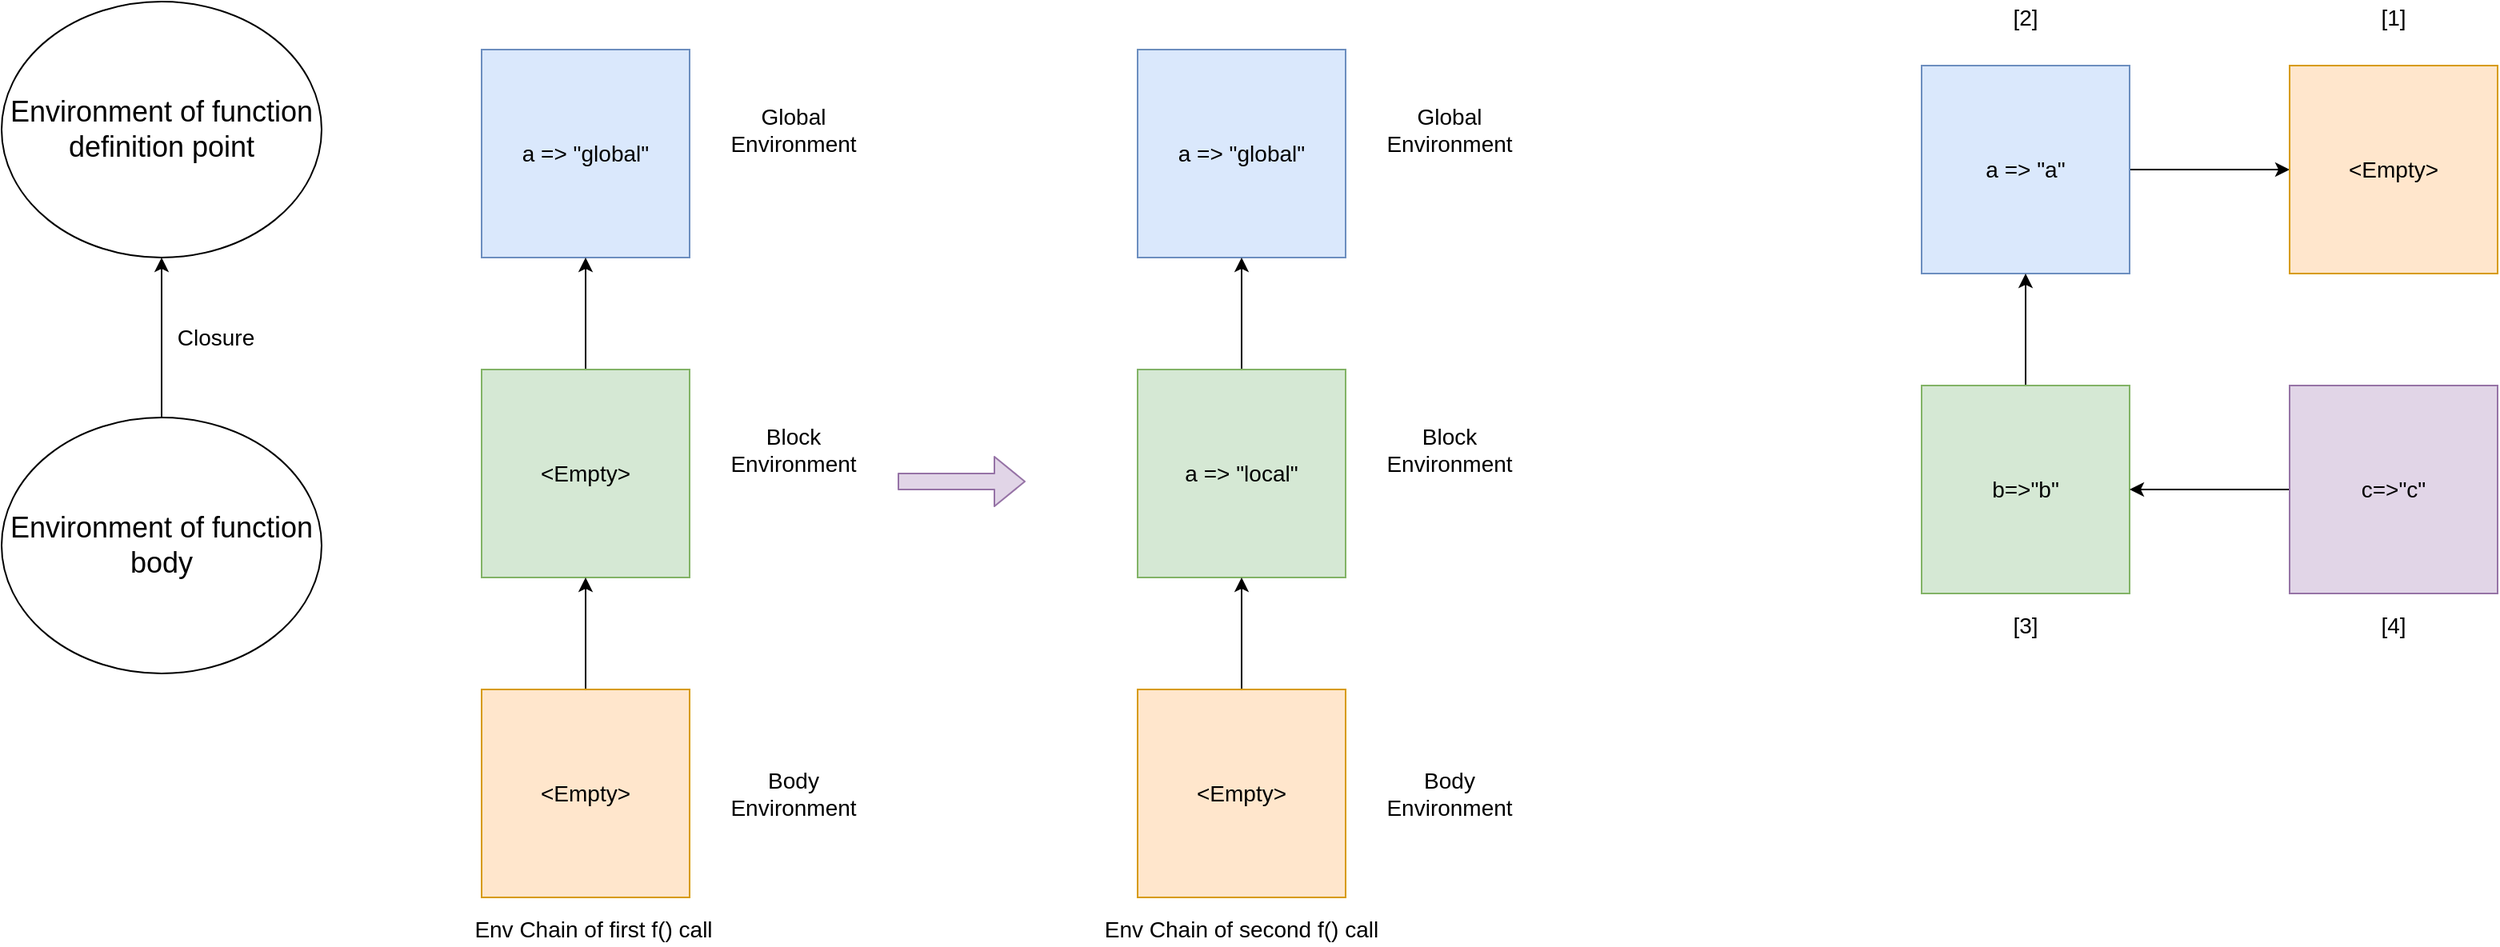 <mxfile version="14.1.3" type="device"><diagram id="OzODxmtCckw1qG4cJDae" name="Page-1"><mxGraphModel dx="965" dy="609" grid="1" gridSize="10" guides="1" tooltips="1" connect="1" arrows="1" fold="1" page="1" pageScale="1" pageWidth="827" pageHeight="1169" math="0" shadow="0"><root><mxCell id="0"/><mxCell id="1" parent="0"/><mxCell id="OMtllXTxODF85Gtkiroi-1" value="&lt;font style=&quot;font-size: 18px&quot;&gt;Environment of function definition point&lt;/font&gt;" style="ellipse;whiteSpace=wrap;html=1;" vertex="1" parent="1"><mxGeometry x="280" y="100" width="200" height="160" as="geometry"/></mxCell><mxCell id="OMtllXTxODF85Gtkiroi-4" style="edgeStyle=orthogonalEdgeStyle;rounded=0;orthogonalLoop=1;jettySize=auto;html=1;entryX=0.5;entryY=1;entryDx=0;entryDy=0;curved=1;" edge="1" parent="1" source="OMtllXTxODF85Gtkiroi-3" target="OMtllXTxODF85Gtkiroi-1"><mxGeometry relative="1" as="geometry"/></mxCell><mxCell id="OMtllXTxODF85Gtkiroi-3" value="&lt;span style=&quot;font-size: 18px&quot;&gt;Environment of function body&lt;/span&gt;" style="ellipse;whiteSpace=wrap;html=1;" vertex="1" parent="1"><mxGeometry x="280" y="360" width="200" height="160" as="geometry"/></mxCell><mxCell id="OMtllXTxODF85Gtkiroi-5" value="&lt;font style=&quot;font-size: 14px&quot;&gt;Closure&lt;/font&gt;" style="text;html=1;strokeColor=none;fillColor=none;align=center;verticalAlign=middle;whiteSpace=wrap;rounded=0;" vertex="1" parent="1"><mxGeometry x="379" y="300" width="70" height="20" as="geometry"/></mxCell><mxCell id="OMtllXTxODF85Gtkiroi-6" value="&lt;font style=&quot;font-size: 14px&quot;&gt;a =&amp;gt; &quot;global&quot;&lt;/font&gt;" style="whiteSpace=wrap;html=1;aspect=fixed;fillColor=#dae8fc;strokeColor=#6c8ebf;" vertex="1" parent="1"><mxGeometry x="580" y="130" width="130" height="130" as="geometry"/></mxCell><mxCell id="OMtllXTxODF85Gtkiroi-7" value="&lt;font style=&quot;font-size: 14px&quot;&gt;Global Environment&lt;/font&gt;" style="text;html=1;strokeColor=none;fillColor=none;align=center;verticalAlign=middle;whiteSpace=wrap;rounded=0;" vertex="1" parent="1"><mxGeometry x="740" y="170" width="70" height="20" as="geometry"/></mxCell><mxCell id="OMtllXTxODF85Gtkiroi-11" style="rounded=0;orthogonalLoop=1;jettySize=auto;html=1;entryX=0.5;entryY=1;entryDx=0;entryDy=0;" edge="1" parent="1" source="OMtllXTxODF85Gtkiroi-8" target="OMtllXTxODF85Gtkiroi-6"><mxGeometry relative="1" as="geometry"/></mxCell><mxCell id="OMtllXTxODF85Gtkiroi-8" value="&lt;span style=&quot;font-size: 14px&quot;&gt;&amp;lt;Empty&amp;gt;&lt;/span&gt;" style="whiteSpace=wrap;html=1;aspect=fixed;fillColor=#d5e8d4;strokeColor=#82b366;" vertex="1" parent="1"><mxGeometry x="580" y="330" width="130" height="130" as="geometry"/></mxCell><mxCell id="OMtllXTxODF85Gtkiroi-9" value="&lt;font style=&quot;font-size: 14px&quot;&gt;Block Environment&lt;/font&gt;" style="text;html=1;strokeColor=none;fillColor=none;align=center;verticalAlign=middle;whiteSpace=wrap;rounded=0;" vertex="1" parent="1"><mxGeometry x="740" y="370" width="70" height="20" as="geometry"/></mxCell><mxCell id="OMtllXTxODF85Gtkiroi-13" style="edgeStyle=none;rounded=0;orthogonalLoop=1;jettySize=auto;html=1;entryX=0.5;entryY=1;entryDx=0;entryDy=0;" edge="1" parent="1" source="OMtllXTxODF85Gtkiroi-12" target="OMtllXTxODF85Gtkiroi-8"><mxGeometry relative="1" as="geometry"/></mxCell><mxCell id="OMtllXTxODF85Gtkiroi-12" value="&lt;span style=&quot;font-size: 14px&quot;&gt;&amp;lt;Empty&amp;gt;&lt;/span&gt;" style="whiteSpace=wrap;html=1;aspect=fixed;fillColor=#ffe6cc;strokeColor=#d79b00;" vertex="1" parent="1"><mxGeometry x="580" y="530" width="130" height="130" as="geometry"/></mxCell><mxCell id="OMtllXTxODF85Gtkiroi-14" value="&lt;font style=&quot;font-size: 14px&quot;&gt;a =&amp;gt; &quot;global&quot;&lt;/font&gt;" style="whiteSpace=wrap;html=1;aspect=fixed;fillColor=#dae8fc;strokeColor=#6c8ebf;" vertex="1" parent="1"><mxGeometry x="990" y="130" width="130" height="130" as="geometry"/></mxCell><mxCell id="OMtllXTxODF85Gtkiroi-15" value="&lt;font style=&quot;font-size: 14px&quot;&gt;Global Environment&lt;/font&gt;" style="text;html=1;strokeColor=none;fillColor=none;align=center;verticalAlign=middle;whiteSpace=wrap;rounded=0;" vertex="1" parent="1"><mxGeometry x="1150" y="170" width="70" height="20" as="geometry"/></mxCell><mxCell id="OMtllXTxODF85Gtkiroi-16" style="rounded=0;orthogonalLoop=1;jettySize=auto;html=1;entryX=0.5;entryY=1;entryDx=0;entryDy=0;" edge="1" parent="1" source="OMtllXTxODF85Gtkiroi-17" target="OMtllXTxODF85Gtkiroi-14"><mxGeometry relative="1" as="geometry"/></mxCell><mxCell id="OMtllXTxODF85Gtkiroi-17" value="&lt;font style=&quot;font-size: 14px&quot;&gt;a =&amp;gt; &quot;local&quot;&lt;/font&gt;" style="whiteSpace=wrap;html=1;aspect=fixed;fillColor=#d5e8d4;strokeColor=#82b366;" vertex="1" parent="1"><mxGeometry x="990" y="330" width="130" height="130" as="geometry"/></mxCell><mxCell id="OMtllXTxODF85Gtkiroi-18" value="&lt;font style=&quot;font-size: 14px&quot;&gt;Block Environment&lt;/font&gt;" style="text;html=1;strokeColor=none;fillColor=none;align=center;verticalAlign=middle;whiteSpace=wrap;rounded=0;" vertex="1" parent="1"><mxGeometry x="1150" y="370" width="70" height="20" as="geometry"/></mxCell><mxCell id="OMtllXTxODF85Gtkiroi-19" style="edgeStyle=none;rounded=0;orthogonalLoop=1;jettySize=auto;html=1;entryX=0.5;entryY=1;entryDx=0;entryDy=0;" edge="1" parent="1" source="OMtllXTxODF85Gtkiroi-20" target="OMtllXTxODF85Gtkiroi-17"><mxGeometry relative="1" as="geometry"/></mxCell><mxCell id="OMtllXTxODF85Gtkiroi-20" value="&lt;span style=&quot;font-size: 14px&quot;&gt;&amp;lt;Empty&amp;gt;&lt;/span&gt;" style="whiteSpace=wrap;html=1;aspect=fixed;fillColor=#ffe6cc;strokeColor=#d79b00;" vertex="1" parent="1"><mxGeometry x="990" y="530" width="130" height="130" as="geometry"/></mxCell><mxCell id="OMtllXTxODF85Gtkiroi-21" value="&lt;font style=&quot;font-size: 14px&quot;&gt;Body Environment&lt;/font&gt;" style="text;html=1;strokeColor=none;fillColor=none;align=center;verticalAlign=middle;whiteSpace=wrap;rounded=0;" vertex="1" parent="1"><mxGeometry x="740" y="585" width="70" height="20" as="geometry"/></mxCell><mxCell id="OMtllXTxODF85Gtkiroi-22" value="&lt;font style=&quot;font-size: 14px&quot;&gt;Body Environment&lt;/font&gt;" style="text;html=1;strokeColor=none;fillColor=none;align=center;verticalAlign=middle;whiteSpace=wrap;rounded=0;" vertex="1" parent="1"><mxGeometry x="1150" y="585" width="70" height="20" as="geometry"/></mxCell><mxCell id="OMtllXTxODF85Gtkiroi-23" value="" style="shape=flexArrow;endArrow=classic;html=1;fillColor=#e1d5e7;strokeColor=#9673a6;" edge="1" parent="1"><mxGeometry width="50" height="50" relative="1" as="geometry"><mxPoint x="840" y="400" as="sourcePoint"/><mxPoint x="920" y="400" as="targetPoint"/></mxGeometry></mxCell><mxCell id="OMtllXTxODF85Gtkiroi-24" value="&lt;font style=&quot;font-size: 14px&quot;&gt;Env Chain of first f() call&lt;/font&gt;" style="text;html=1;strokeColor=none;fillColor=none;align=center;verticalAlign=middle;whiteSpace=wrap;rounded=0;" vertex="1" parent="1"><mxGeometry x="560" y="670" width="180" height="20" as="geometry"/></mxCell><mxCell id="OMtllXTxODF85Gtkiroi-25" value="&lt;font style=&quot;font-size: 14px&quot;&gt;Env Chain of second f() call&lt;/font&gt;" style="text;html=1;strokeColor=none;fillColor=none;align=center;verticalAlign=middle;whiteSpace=wrap;rounded=0;" vertex="1" parent="1"><mxGeometry x="965" y="670" width="180" height="20" as="geometry"/></mxCell><mxCell id="OMtllXTxODF85Gtkiroi-43" style="edgeStyle=elbowEdgeStyle;rounded=0;orthogonalLoop=1;jettySize=auto;html=1;exitX=1;exitY=0.5;exitDx=0;exitDy=0;entryX=0;entryY=0.5;entryDx=0;entryDy=0;" edge="1" parent="1" source="OMtllXTxODF85Gtkiroi-36" target="OMtllXTxODF85Gtkiroi-41"><mxGeometry relative="1" as="geometry"/></mxCell><mxCell id="OMtllXTxODF85Gtkiroi-36" value="&lt;font style=&quot;font-size: 14px&quot;&gt;a =&amp;gt; &quot;a&quot;&lt;/font&gt;" style="whiteSpace=wrap;html=1;aspect=fixed;fillColor=#dae8fc;strokeColor=#6c8ebf;" vertex="1" parent="1"><mxGeometry x="1480" y="140" width="130" height="130" as="geometry"/></mxCell><mxCell id="OMtllXTxODF85Gtkiroi-37" style="rounded=0;orthogonalLoop=1;jettySize=auto;html=1;entryX=0.5;entryY=1;entryDx=0;entryDy=0;" edge="1" parent="1" source="OMtllXTxODF85Gtkiroi-38" target="OMtllXTxODF85Gtkiroi-36"><mxGeometry relative="1" as="geometry"/></mxCell><mxCell id="OMtllXTxODF85Gtkiroi-38" value="&lt;span style=&quot;font-size: 14px&quot;&gt;b=&amp;gt;&quot;b&quot;&lt;/span&gt;" style="whiteSpace=wrap;html=1;aspect=fixed;fillColor=#d5e8d4;strokeColor=#82b366;" vertex="1" parent="1"><mxGeometry x="1480" y="340" width="130" height="130" as="geometry"/></mxCell><mxCell id="OMtllXTxODF85Gtkiroi-42" style="edgeStyle=elbowEdgeStyle;rounded=0;orthogonalLoop=1;jettySize=auto;html=1;entryX=1;entryY=0.5;entryDx=0;entryDy=0;" edge="1" parent="1" source="OMtllXTxODF85Gtkiroi-40" target="OMtllXTxODF85Gtkiroi-38"><mxGeometry relative="1" as="geometry"/></mxCell><mxCell id="OMtllXTxODF85Gtkiroi-40" value="&lt;span style=&quot;font-size: 14px&quot;&gt;c=&amp;gt;&quot;c&quot;&lt;/span&gt;" style="whiteSpace=wrap;html=1;aspect=fixed;fillColor=#e1d5e7;strokeColor=#9673a6;" vertex="1" parent="1"><mxGeometry x="1710" y="340" width="130" height="130" as="geometry"/></mxCell><mxCell id="OMtllXTxODF85Gtkiroi-41" value="&lt;span style=&quot;font-size: 14px&quot;&gt;&amp;lt;Empty&amp;gt;&lt;/span&gt;" style="whiteSpace=wrap;html=1;aspect=fixed;fillColor=#ffe6cc;strokeColor=#d79b00;" vertex="1" parent="1"><mxGeometry x="1710" y="140" width="130" height="130" as="geometry"/></mxCell><mxCell id="OMtllXTxODF85Gtkiroi-44" value="&lt;font style=&quot;font-size: 14px&quot;&gt;[1]&lt;/font&gt;" style="text;html=1;strokeColor=none;fillColor=none;align=center;verticalAlign=middle;whiteSpace=wrap;rounded=0;" vertex="1" parent="1"><mxGeometry x="1740" y="100" width="70" height="20" as="geometry"/></mxCell><mxCell id="OMtllXTxODF85Gtkiroi-45" value="&lt;font style=&quot;font-size: 14px&quot;&gt;[2]&lt;/font&gt;" style="text;html=1;strokeColor=none;fillColor=none;align=center;verticalAlign=middle;whiteSpace=wrap;rounded=0;" vertex="1" parent="1"><mxGeometry x="1510" y="100" width="70" height="20" as="geometry"/></mxCell><mxCell id="OMtllXTxODF85Gtkiroi-46" value="&lt;font style=&quot;font-size: 14px&quot;&gt;[3]&lt;/font&gt;" style="text;html=1;strokeColor=none;fillColor=none;align=center;verticalAlign=middle;whiteSpace=wrap;rounded=0;" vertex="1" parent="1"><mxGeometry x="1510" y="480" width="70" height="20" as="geometry"/></mxCell><mxCell id="OMtllXTxODF85Gtkiroi-47" value="&lt;font style=&quot;font-size: 14px&quot;&gt;[4]&lt;/font&gt;" style="text;html=1;strokeColor=none;fillColor=none;align=center;verticalAlign=middle;whiteSpace=wrap;rounded=0;" vertex="1" parent="1"><mxGeometry x="1740" y="480" width="70" height="20" as="geometry"/></mxCell></root></mxGraphModel></diagram></mxfile>